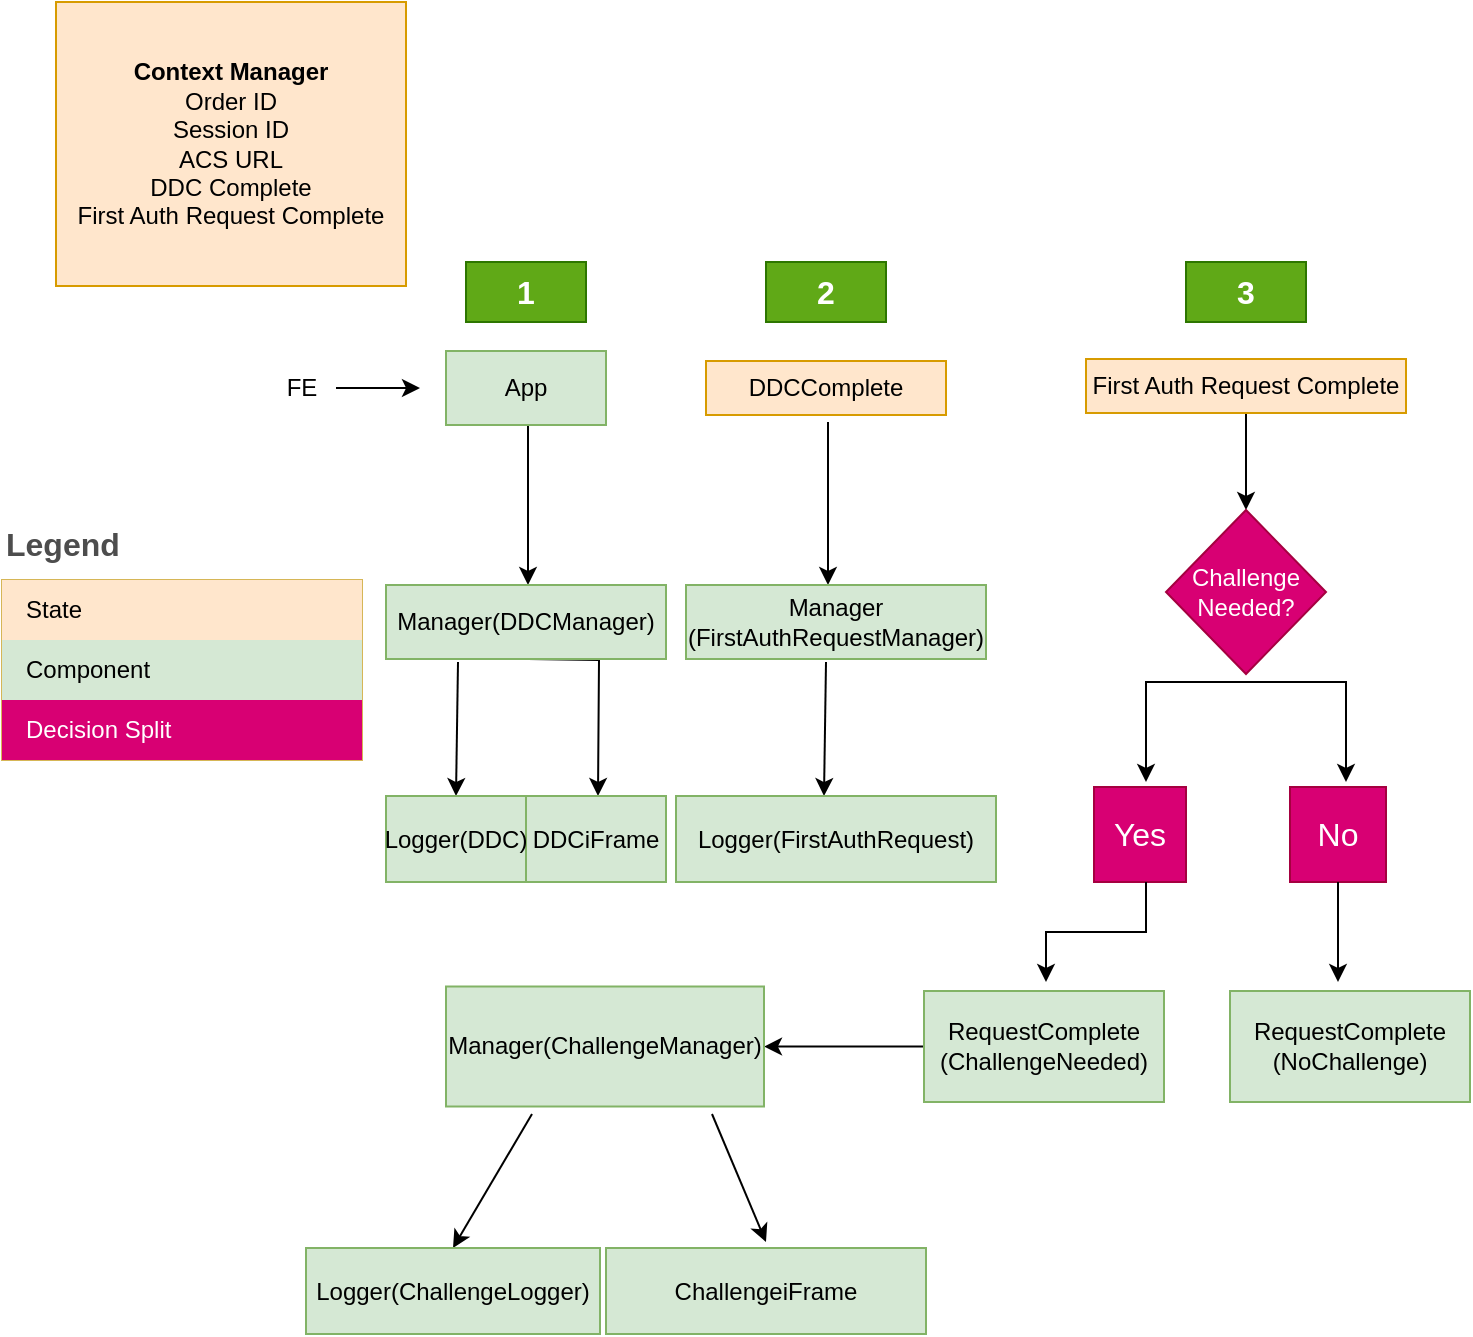 <mxfile version="15.7.3" type="device" pages="2"><diagram id="LzzMs72UE_GOTyUS7ptb" name="React Hierarchy"><mxGraphModel dx="1100" dy="863" grid="1" gridSize="10" guides="1" tooltips="1" connect="1" arrows="1" fold="1" page="1" pageScale="1" pageWidth="850" pageHeight="1100" math="0" shadow="0"><root><mxCell id="0"/><mxCell id="1" parent="0"/><mxCell id="ZVXNzAuWGCF3K1rpSfoV-1" value="" style="shape=image;html=1;verticalAlign=top;verticalLabelPosition=bottom;labelBackgroundColor=#ffffff;imageAspect=0;aspect=fixed;image=https://cdn0.iconfinder.com/data/icons/font-awesome-brands-vol-2/512/react-128.png" parent="1" vertex="1"><mxGeometry x="50" y="244" width="78" height="78" as="geometry"/></mxCell><mxCell id="v3-gO2QczGGEnvf7Kbfl-3" value="" style="edgeStyle=orthogonalEdgeStyle;rounded=0;orthogonalLoop=1;jettySize=auto;html=1;" edge="1" parent="1"><mxGeometry relative="1" as="geometry"><mxPoint x="175" y="283" as="sourcePoint"/><mxPoint x="217" y="283" as="targetPoint"/></mxGeometry></mxCell><mxCell id="v3-gO2QczGGEnvf7Kbfl-1" value="FE" style="text;html=1;strokeColor=none;fillColor=none;align=center;verticalAlign=middle;whiteSpace=wrap;rounded=0;" vertex="1" parent="1"><mxGeometry x="128" y="268" width="60" height="30" as="geometry"/></mxCell><mxCell id="v3-gO2QczGGEnvf7Kbfl-5" value="" style="edgeStyle=orthogonalEdgeStyle;rounded=0;orthogonalLoop=1;jettySize=auto;html=1;" edge="1" parent="1"><mxGeometry relative="1" as="geometry"><mxPoint x="271" y="301.5" as="sourcePoint"/><mxPoint x="271" y="381.5" as="targetPoint"/></mxGeometry></mxCell><mxCell id="v3-gO2QczGGEnvf7Kbfl-2" value="App" style="whiteSpace=wrap;html=1;fillColor=#d5e8d4;strokeColor=#82b366;" vertex="1" parent="1"><mxGeometry x="230" y="264.5" width="80" height="37" as="geometry"/></mxCell><mxCell id="v3-gO2QczGGEnvf7Kbfl-9" value="" style="edgeStyle=orthogonalEdgeStyle;rounded=0;orthogonalLoop=1;jettySize=auto;html=1;" edge="1" parent="1"><mxGeometry relative="1" as="geometry"><mxPoint x="271" y="418.5" as="sourcePoint"/><mxPoint x="306" y="487" as="targetPoint"/></mxGeometry></mxCell><mxCell id="v3-gO2QczGGEnvf7Kbfl-4" value="Manager(DDCManager)" style="whiteSpace=wrap;html=1;fillColor=#d5e8d4;strokeColor=#82b366;" vertex="1" parent="1"><mxGeometry x="200" y="381.5" width="140" height="37" as="geometry"/></mxCell><mxCell id="v3-gO2QczGGEnvf7Kbfl-7" value="&lt;b&gt;Context Manager&lt;/b&gt;&lt;br&gt;Order ID&lt;br&gt;Session ID&lt;br&gt;ACS URL&lt;br&gt;DDC Complete&lt;br&gt;First Auth Request Complete" style="rounded=0;whiteSpace=wrap;html=1;direction=south;fillColor=#ffe6cc;strokeColor=#d79b00;" vertex="1" parent="1"><mxGeometry x="35" y="90" width="175" height="142" as="geometry"/></mxCell><mxCell id="v3-gO2QczGGEnvf7Kbfl-8" value="DDCiFrame" style="whiteSpace=wrap;html=1;fillColor=#d5e8d4;strokeColor=#82b366;" vertex="1" parent="1"><mxGeometry x="270" y="487" width="70" height="43" as="geometry"/></mxCell><mxCell id="v3-gO2QczGGEnvf7Kbfl-10" value="" style="endArrow=classic;html=1;rounded=0;entryX=0.5;entryY=0;entryDx=0;entryDy=0;" edge="1" parent="1" target="v3-gO2QczGGEnvf7Kbfl-11"><mxGeometry width="50" height="50" relative="1" as="geometry"><mxPoint x="236" y="420" as="sourcePoint"/><mxPoint x="236" y="490" as="targetPoint"/></mxGeometry></mxCell><mxCell id="v3-gO2QczGGEnvf7Kbfl-11" value="Logger(DDC)" style="whiteSpace=wrap;html=1;fillColor=#d5e8d4;strokeColor=#82b366;" vertex="1" parent="1"><mxGeometry x="200" y="487" width="70" height="43" as="geometry"/></mxCell><mxCell id="v3-gO2QczGGEnvf7Kbfl-13" value="DDCComplete" style="rounded=0;whiteSpace=wrap;html=1;fillColor=#ffe6cc;strokeColor=#d79b00;" vertex="1" parent="1"><mxGeometry x="360" y="269.5" width="120" height="27" as="geometry"/></mxCell><mxCell id="v3-gO2QczGGEnvf7Kbfl-14" value="" style="edgeStyle=orthogonalEdgeStyle;rounded=0;orthogonalLoop=1;jettySize=auto;html=1;" edge="1" parent="1"><mxGeometry relative="1" as="geometry"><mxPoint x="421" y="300" as="sourcePoint"/><mxPoint x="421" y="381.5" as="targetPoint"/></mxGeometry></mxCell><mxCell id="v3-gO2QczGGEnvf7Kbfl-15" value="Manager&lt;br&gt;(FirstAuthRequestManager)" style="whiteSpace=wrap;html=1;fillColor=#d5e8d4;strokeColor=#82b366;" vertex="1" parent="1"><mxGeometry x="350" y="381.5" width="150" height="37" as="geometry"/></mxCell><mxCell id="mO296KsiAAwrx9iRuvjN-1" value="" style="endArrow=classic;html=1;rounded=0;entryX=0.5;entryY=0;entryDx=0;entryDy=0;" edge="1" parent="1"><mxGeometry width="50" height="50" relative="1" as="geometry"><mxPoint x="420" y="420" as="sourcePoint"/><mxPoint x="419" y="487" as="targetPoint"/></mxGeometry></mxCell><mxCell id="mO296KsiAAwrx9iRuvjN-2" value="Logger(FirstAuthRequest)" style="whiteSpace=wrap;html=1;fillColor=#d5e8d4;strokeColor=#82b366;" vertex="1" parent="1"><mxGeometry x="345" y="487" width="160" height="43" as="geometry"/></mxCell><mxCell id="mO296KsiAAwrx9iRuvjN-8" value="" style="edgeStyle=orthogonalEdgeStyle;rounded=0;orthogonalLoop=1;jettySize=auto;html=1;fontSize=16;" edge="1" parent="1" source="mO296KsiAAwrx9iRuvjN-3" target="mO296KsiAAwrx9iRuvjN-7"><mxGeometry relative="1" as="geometry"/></mxCell><mxCell id="mO296KsiAAwrx9iRuvjN-3" value="First Auth Request Complete" style="rounded=0;whiteSpace=wrap;html=1;fillColor=#ffe6cc;strokeColor=#d79b00;" vertex="1" parent="1"><mxGeometry x="550" y="268.5" width="160" height="27" as="geometry"/></mxCell><mxCell id="mO296KsiAAwrx9iRuvjN-4" value="&lt;b&gt;&lt;font style=&quot;font-size: 16px&quot;&gt;1&lt;/font&gt;&lt;/b&gt;" style="text;html=1;strokeColor=#2D7600;fillColor=#60a917;align=center;verticalAlign=middle;whiteSpace=wrap;rounded=0;fontColor=#ffffff;" vertex="1" parent="1"><mxGeometry x="240" y="220" width="60" height="30" as="geometry"/></mxCell><mxCell id="mO296KsiAAwrx9iRuvjN-5" value="&lt;b&gt;&lt;font style=&quot;font-size: 16px&quot;&gt;2&lt;/font&gt;&lt;/b&gt;" style="text;html=1;strokeColor=#2D7600;fillColor=#60a917;align=center;verticalAlign=middle;whiteSpace=wrap;rounded=0;fontColor=#ffffff;" vertex="1" parent="1"><mxGeometry x="390" y="220" width="60" height="30" as="geometry"/></mxCell><mxCell id="mO296KsiAAwrx9iRuvjN-6" value="&lt;b&gt;&lt;font style=&quot;font-size: 16px&quot;&gt;3&lt;/font&gt;&lt;/b&gt;" style="text;html=1;strokeColor=#2D7600;fillColor=#60a917;align=center;verticalAlign=middle;whiteSpace=wrap;rounded=0;fontColor=#ffffff;" vertex="1" parent="1"><mxGeometry x="600" y="220" width="60" height="30" as="geometry"/></mxCell><mxCell id="mO296KsiAAwrx9iRuvjN-7" value="Challenge Needed?" style="rhombus;whiteSpace=wrap;html=1;rounded=0;fillColor=#d80073;fontColor=#ffffff;strokeColor=#A50040;" vertex="1" parent="1"><mxGeometry x="590" y="344" width="80" height="82" as="geometry"/></mxCell><mxCell id="mO296KsiAAwrx9iRuvjN-11" value="" style="edgeStyle=segmentEdgeStyle;endArrow=classic;html=1;rounded=0;fontSize=16;" edge="1" parent="1"><mxGeometry width="50" height="50" relative="1" as="geometry"><mxPoint x="630" y="430" as="sourcePoint"/><mxPoint x="580" y="480" as="targetPoint"/></mxGeometry></mxCell><mxCell id="mO296KsiAAwrx9iRuvjN-13" value="" style="edgeStyle=segmentEdgeStyle;endArrow=classic;html=1;rounded=0;fontSize=16;" edge="1" parent="1"><mxGeometry width="50" height="50" relative="1" as="geometry"><mxPoint x="630" y="430" as="sourcePoint"/><mxPoint x="680" y="480" as="targetPoint"/><Array as="points"><mxPoint x="640" y="430"/><mxPoint x="680" y="430"/></Array></mxGeometry></mxCell><mxCell id="mO296KsiAAwrx9iRuvjN-14" value="Yes" style="rounded=0;whiteSpace=wrap;html=1;fontSize=16;fillColor=#d80073;fontColor=#ffffff;strokeColor=#A50040;" vertex="1" parent="1"><mxGeometry x="554" y="482.5" width="46" height="47.5" as="geometry"/></mxCell><mxCell id="mO296KsiAAwrx9iRuvjN-16" value="No" style="rounded=0;whiteSpace=wrap;html=1;fontSize=16;fillColor=#d80073;fontColor=#ffffff;strokeColor=#A50040;" vertex="1" parent="1"><mxGeometry x="652" y="482.5" width="48" height="47.5" as="geometry"/></mxCell><mxCell id="mO296KsiAAwrx9iRuvjN-17" value="" style="endArrow=classic;html=1;rounded=0;fontSize=16;" edge="1" parent="1"><mxGeometry width="50" height="50" relative="1" as="geometry"><mxPoint x="676" y="530" as="sourcePoint"/><mxPoint x="676" y="580" as="targetPoint"/></mxGeometry></mxCell><mxCell id="mO296KsiAAwrx9iRuvjN-18" value="RequestComplete&lt;br&gt;(NoChallenge)" style="whiteSpace=wrap;html=1;fillColor=#d5e8d4;strokeColor=#82b366;" vertex="1" parent="1"><mxGeometry x="622" y="584.5" width="120" height="55.5" as="geometry"/></mxCell><mxCell id="mO296KsiAAwrx9iRuvjN-34" value="" style="edgeStyle=orthogonalEdgeStyle;rounded=0;orthogonalLoop=1;jettySize=auto;html=1;fontSize=12;" edge="1" parent="1" source="mO296KsiAAwrx9iRuvjN-21" target="mO296KsiAAwrx9iRuvjN-33"><mxGeometry relative="1" as="geometry"/></mxCell><mxCell id="mO296KsiAAwrx9iRuvjN-21" value="RequestComplete&lt;br&gt;(ChallengeNeeded)" style="rounded=0;whiteSpace=wrap;html=1;fontSize=12;fillColor=#d5e8d4;strokeColor=#82b366;" vertex="1" parent="1"><mxGeometry x="469" y="584.5" width="120" height="55.5" as="geometry"/></mxCell><mxCell id="mO296KsiAAwrx9iRuvjN-24" value="" style="edgeStyle=elbowEdgeStyle;elbow=vertical;endArrow=classic;html=1;rounded=0;fontSize=16;" edge="1" parent="1"><mxGeometry width="50" height="50" relative="1" as="geometry"><mxPoint x="580" y="530" as="sourcePoint"/><mxPoint x="530" y="580" as="targetPoint"/></mxGeometry></mxCell><mxCell id="mO296KsiAAwrx9iRuvjN-25" value="Legend" style="align=left;fontSize=16;fontStyle=1;strokeColor=none;fillColor=none;fontColor=#4D4D4D;spacingTop=-8;resizable=0;" vertex="1" parent="1"><mxGeometry x="8" y="349" width="180" height="30" as="geometry"/></mxCell><mxCell id="mO296KsiAAwrx9iRuvjN-26" value="" style="shape=table;html=1;whiteSpace=wrap;startSize=0;container=1;collapsible=0;childLayout=tableLayout;fillColor=#fff2cc;align=left;spacingLeft=10;strokeColor=#d6b656;rounded=1;arcSize=11;resizable=0;points=[[0.25,0,0],[0.5,0,0],[0.75,0,0],[1,0.25,0],[1,0.5,0],[1,0.75,0],[0.75,1,0],[0.5,1,0],[0.25,1,0],[0,0.75,0],[0,0.5,0],[0,0.25,0]];fontSize=12;" vertex="1" parent="1"><mxGeometry x="8" y="379" width="180" height="90" as="geometry"/></mxCell><mxCell id="mO296KsiAAwrx9iRuvjN-27" value="State" style="shape=partialRectangle;html=1;whiteSpace=wrap;connectable=0;fillColor=#ffe6cc;top=0;left=0;bottom=0;right=0;overflow=hidden;pointerEvents=1;align=left;spacingLeft=10;strokeColor=#d79b00;fontSize=12;" vertex="1" parent="mO296KsiAAwrx9iRuvjN-26"><mxGeometry width="180" height="30" as="geometry"/></mxCell><mxCell id="mO296KsiAAwrx9iRuvjN-28" value="Component" style="shape=partialRectangle;html=1;whiteSpace=wrap;connectable=0;fillColor=#d5e8d4;top=0;left=0;bottom=0;right=0;overflow=hidden;pointerEvents=1;align=left;spacingLeft=10;fontSize=12;strokeColor=#82b366;" vertex="1" parent="mO296KsiAAwrx9iRuvjN-26"><mxGeometry y="30" width="180" height="30" as="geometry"/></mxCell><mxCell id="mO296KsiAAwrx9iRuvjN-29" value="Decision Split" style="shape=partialRectangle;html=1;whiteSpace=wrap;connectable=0;fillColor=#d80073;top=0;left=0;bottom=0;right=0;overflow=hidden;pointerEvents=1;align=left;spacingLeft=10;fontColor=#ffffff;fontSize=12;strokeColor=#A50040;" vertex="1" parent="mO296KsiAAwrx9iRuvjN-26"><mxGeometry y="60" width="180" height="30" as="geometry"/></mxCell><mxCell id="mO296KsiAAwrx9iRuvjN-33" value="Manager(ChallengeManager)" style="whiteSpace=wrap;html=1;rounded=0;strokeColor=#82b366;fillColor=#d5e8d4;" vertex="1" parent="1"><mxGeometry x="230" y="582.25" width="159" height="60" as="geometry"/></mxCell><mxCell id="mO296KsiAAwrx9iRuvjN-38" value="ChallengeiFrame" style="whiteSpace=wrap;html=1;fillColor=#d5e8d4;strokeColor=#82b366;" vertex="1" parent="1"><mxGeometry x="310" y="713" width="160" height="43" as="geometry"/></mxCell><mxCell id="mO296KsiAAwrx9iRuvjN-39" value="" style="endArrow=classic;html=1;rounded=0;entryX=0.5;entryY=0;entryDx=0;entryDy=0;" edge="1" parent="1" target="mO296KsiAAwrx9iRuvjN-40"><mxGeometry width="50" height="50" relative="1" as="geometry"><mxPoint x="273" y="646" as="sourcePoint"/><mxPoint x="273" y="716" as="targetPoint"/></mxGeometry></mxCell><mxCell id="mO296KsiAAwrx9iRuvjN-40" value="Logger(ChallengeLogger)" style="whiteSpace=wrap;html=1;fillColor=#d5e8d4;strokeColor=#82b366;" vertex="1" parent="1"><mxGeometry x="160" y="713" width="147" height="43" as="geometry"/></mxCell><mxCell id="mO296KsiAAwrx9iRuvjN-41" value="" style="endArrow=classic;html=1;rounded=0;" edge="1" parent="1"><mxGeometry width="50" height="50" relative="1" as="geometry"><mxPoint x="363" y="646" as="sourcePoint"/><mxPoint x="390" y="710" as="targetPoint"/></mxGeometry></mxCell></root></mxGraphModel></diagram><diagram id="sffbLQ5JVFUNx7bDxZJB" name="BE Hierarchy"><mxGraphModel dx="1102" dy="865" grid="1" gridSize="10" guides="1" tooltips="1" connect="1" arrows="1" fold="1" page="1" pageScale="1" pageWidth="850" pageHeight="1100" math="0" shadow="0"><root><mxCell id="7-DoDVl49XQ0F6IhRjSk-0"/><mxCell id="7-DoDVl49XQ0F6IhRjSk-1" parent="7-DoDVl49XQ0F6IhRjSk-0"/></root></mxGraphModel></diagram></mxfile>